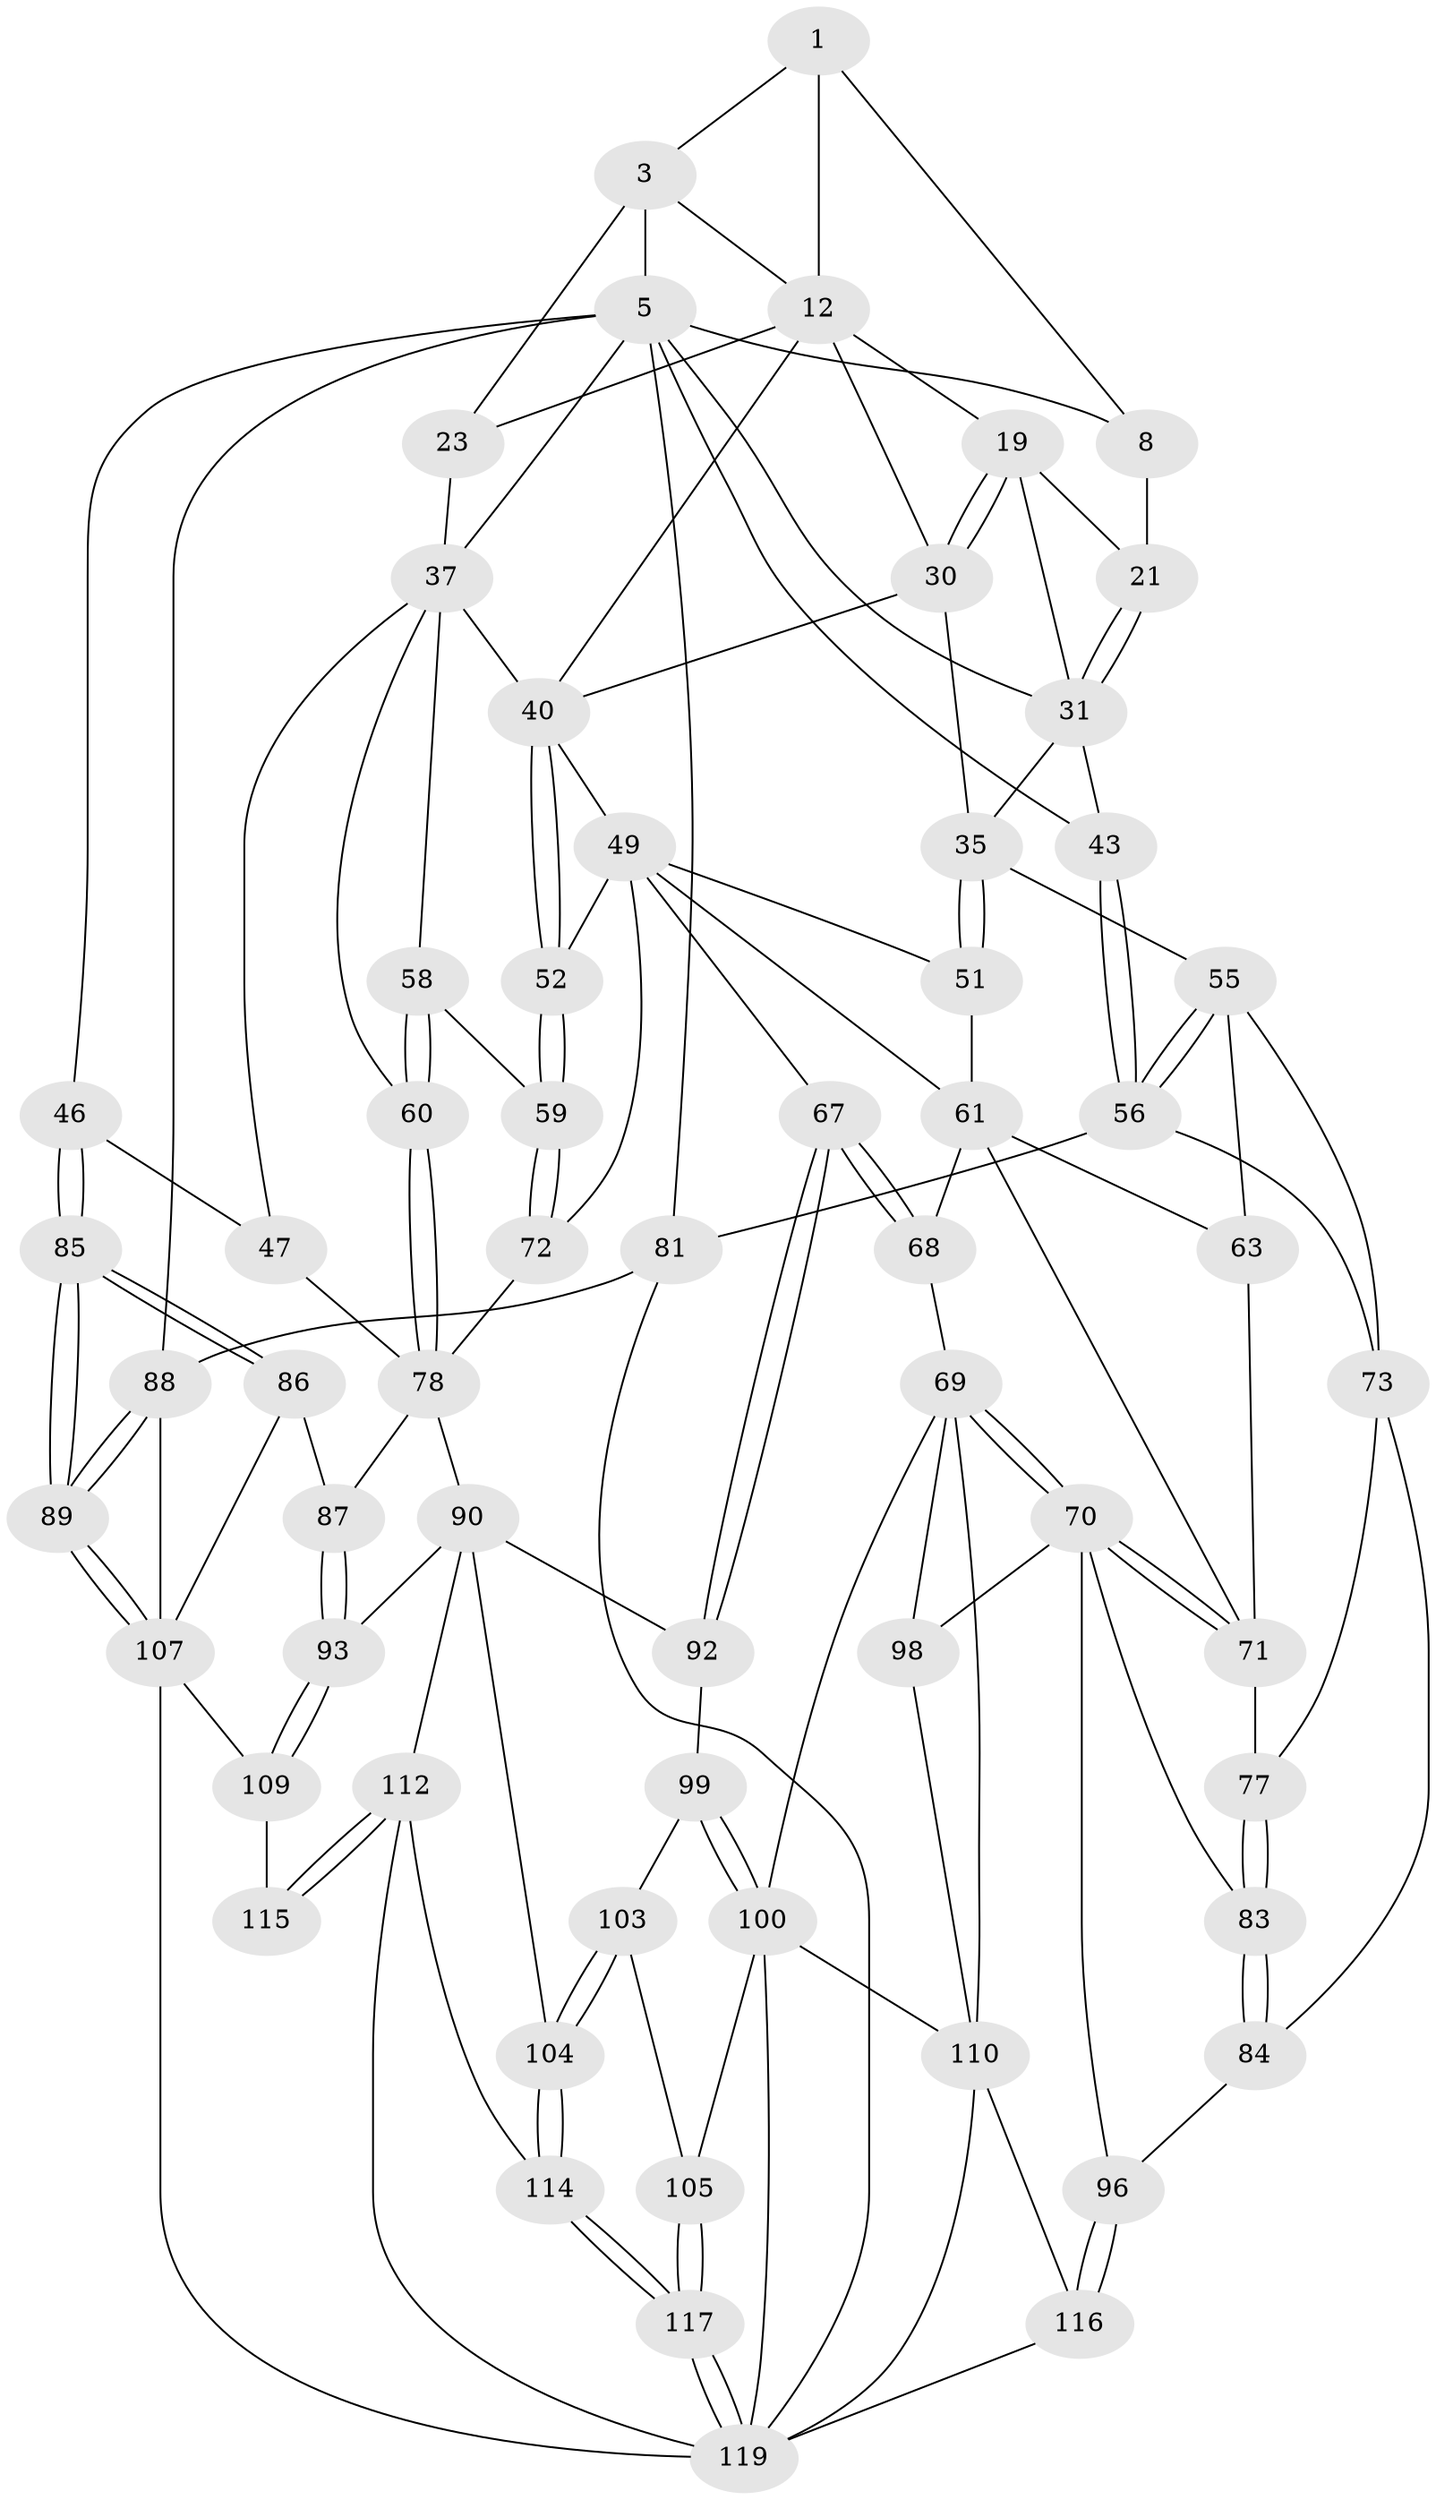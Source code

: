 // original degree distribution, {3: 0.016, 4: 0.248, 5: 0.512, 6: 0.224}
// Generated by graph-tools (version 1.1) at 2025/17/03/09/25 04:17:05]
// undirected, 62 vertices, 148 edges
graph export_dot {
graph [start="1"]
  node [color=gray90,style=filled];
  1 [pos="+0.36772682643600957+0",super="+2+7"];
  3 [pos="+0.8254802898758649+0",super="+15+4"];
  5 [pos="+1+0",super="+6+27"];
  8 [pos="+0.2246797533079483+0.054531986791499724",super="+18"];
  12 [pos="+0.5076452348067121+0.07831490899506831",super="+16+13"];
  19 [pos="+0.37338823142155086+0.23492968312675497",super="+20"];
  21 [pos="+0.2550708176661548+0.1995069282509062"];
  23 [pos="+0.7207808768087285+0.23190365656457562",super="+24"];
  30 [pos="+0.4268720451163055+0.3016421590692228",super="+34"];
  31 [pos="+0.213572683872428+0.41585840422366793",super="+32+33"];
  35 [pos="+0.3083066802405175+0.4782670933281543",super="+36"];
  37 [pos="+0.8501428657469885+0.35740752178444307",super="+44+38"];
  40 [pos="+0.6252432463141677+0.4944529709972214",super="+41"];
  43 [pos="+0+0.45597303967771535"];
  46 [pos="+1+0.5741131776491344"];
  47 [pos="+1+0.5721269715071206"];
  49 [pos="+0.42157659431879335+0.5972914607277259",super="+53+50"];
  51 [pos="+0.35870132387973647+0.566080929107935",super="+57"];
  52 [pos="+0.5728588344827557+0.6000888239900835"];
  55 [pos="+0.10507833057926332+0.6009743552757073",super="+64"];
  56 [pos="+0+0.46833024822444813",super="+75"];
  58 [pos="+0.7613070669982392+0.6486502495001166"];
  59 [pos="+0.6100904574738231+0.6495303352555972"];
  60 [pos="+0.7689416832073315+0.6632928818530345"];
  61 [pos="+0.23939326959811705+0.6561135483525266",super="+62+65"];
  63 [pos="+0.12402490466839705+0.6680310142918006"];
  67 [pos="+0.45818355145248524+0.8077319945045516"];
  68 [pos="+0.3231715171355574+0.7889672215583138"];
  69 [pos="+0.31854757004868783+0.7925865348780233",super="+97"];
  70 [pos="+0.24234764469890938+0.7831470909023357",super="+82"];
  71 [pos="+0.2152865127726102+0.7536668355087099",super="+76"];
  72 [pos="+0.6119182459230494+0.7639947595253164"];
  73 [pos="+0.025141901465484378+0.7542900652201618",super="+74"];
  77 [pos="+0.13903140164620276+0.75307506920536"];
  78 [pos="+0.7867859357417962+0.7312147422382367",super="+79+80"];
  81 [pos="+0+1"];
  83 [pos="+0.1255817773575048+0.8224415675905463"];
  84 [pos="+0+0.8577705008619956"];
  85 [pos="+1+0.7693734091672606"];
  86 [pos="+0.9200320709836952+0.8595838279676867"];
  87 [pos="+0.8268838628474349+0.8180118536557606"];
  88 [pos="+1+1"];
  89 [pos="+1+1"];
  90 [pos="+0.6433465263986882+0.8790687781537142",super="+94+91"];
  92 [pos="+0.46179675807452514+0.822086308194553"];
  93 [pos="+0.7909600961541441+0.8593126468546073"];
  96 [pos="+0.12078349178768985+0.9280711587721161"];
  98 [pos="+0.23225998177939602+0.9256330931673215"];
  99 [pos="+0.46701885301618845+0.8673732315856136"];
  100 [pos="+0.434009045443481+0.9241315928974866",super="+106+101"];
  103 [pos="+0.527153781521894+0.9077539401559869"];
  104 [pos="+0.6109862032659925+0.9409882755396597"];
  105 [pos="+0.496957648256152+0.9613004996653146"];
  107 [pos="+0.9283743775814263+0.9346193705816667",super="+108"];
  109 [pos="+0.8732891003280181+0.9753773654786749"];
  110 [pos="+0.287125167963974+0.9431894121383303",super="+111+118"];
  112 [pos="+0.7792338001397487+0.93571694490445",super="+113"];
  114 [pos="+0.613696231790997+1"];
  115 [pos="+0.7901231626554065+0.9746407224121825"];
  116 [pos="+0.20176998611422983+1"];
  117 [pos="+0.5934955084654782+1"];
  119 [pos="+0.5816697360472459+1",super="+120"];
  1 -- 3;
  1 -- 12 [weight=2];
  1 -- 8;
  3 -- 23 [weight=2];
  3 -- 5 [weight=2];
  3 -- 12;
  5 -- 88;
  5 -- 81;
  5 -- 8 [weight=2];
  5 -- 43;
  5 -- 31;
  5 -- 37;
  5 -- 46;
  8 -- 21;
  12 -- 23 [weight=2];
  12 -- 19;
  12 -- 30;
  12 -- 40;
  19 -- 30;
  19 -- 30;
  19 -- 21;
  19 -- 31;
  21 -- 31;
  21 -- 31;
  23 -- 37;
  30 -- 35;
  30 -- 40;
  31 -- 43;
  31 -- 35;
  35 -- 51 [weight=2];
  35 -- 51;
  35 -- 55;
  37 -- 58;
  37 -- 60;
  37 -- 47;
  37 -- 40;
  40 -- 52;
  40 -- 52;
  40 -- 49;
  43 -- 56;
  43 -- 56;
  46 -- 47;
  46 -- 85;
  46 -- 85;
  47 -- 78;
  49 -- 72;
  49 -- 67;
  49 -- 52;
  49 -- 51;
  49 -- 61;
  51 -- 61;
  52 -- 59;
  52 -- 59;
  55 -- 56;
  55 -- 56;
  55 -- 73;
  55 -- 63;
  56 -- 73;
  56 -- 81;
  58 -- 59;
  58 -- 60;
  58 -- 60;
  59 -- 72;
  59 -- 72;
  60 -- 78;
  60 -- 78;
  61 -- 63;
  61 -- 71;
  61 -- 68;
  63 -- 71;
  67 -- 68;
  67 -- 68;
  67 -- 92;
  67 -- 92;
  68 -- 69;
  69 -- 70;
  69 -- 70;
  69 -- 98;
  69 -- 110;
  69 -- 100;
  70 -- 71;
  70 -- 71;
  70 -- 96;
  70 -- 98;
  70 -- 83;
  71 -- 77;
  72 -- 78;
  73 -- 77;
  73 -- 84;
  77 -- 83;
  77 -- 83;
  78 -- 90;
  78 -- 87;
  81 -- 88;
  81 -- 119;
  83 -- 84;
  83 -- 84;
  84 -- 96;
  85 -- 86;
  85 -- 86;
  85 -- 89;
  85 -- 89;
  86 -- 87;
  86 -- 107;
  87 -- 93;
  87 -- 93;
  88 -- 89;
  88 -- 89;
  88 -- 107;
  89 -- 107;
  89 -- 107;
  90 -- 112;
  90 -- 93;
  90 -- 104;
  90 -- 92;
  92 -- 99;
  93 -- 109;
  93 -- 109;
  96 -- 116;
  96 -- 116;
  98 -- 110;
  99 -- 100;
  99 -- 100;
  99 -- 103;
  100 -- 105;
  100 -- 119;
  100 -- 110;
  103 -- 104;
  103 -- 104;
  103 -- 105;
  104 -- 114;
  104 -- 114;
  105 -- 117;
  105 -- 117;
  107 -- 109;
  107 -- 119;
  109 -- 115;
  110 -- 116;
  110 -- 119;
  112 -- 115 [weight=2];
  112 -- 115;
  112 -- 114;
  112 -- 119;
  114 -- 117;
  114 -- 117;
  116 -- 119;
  117 -- 119;
  117 -- 119;
}
